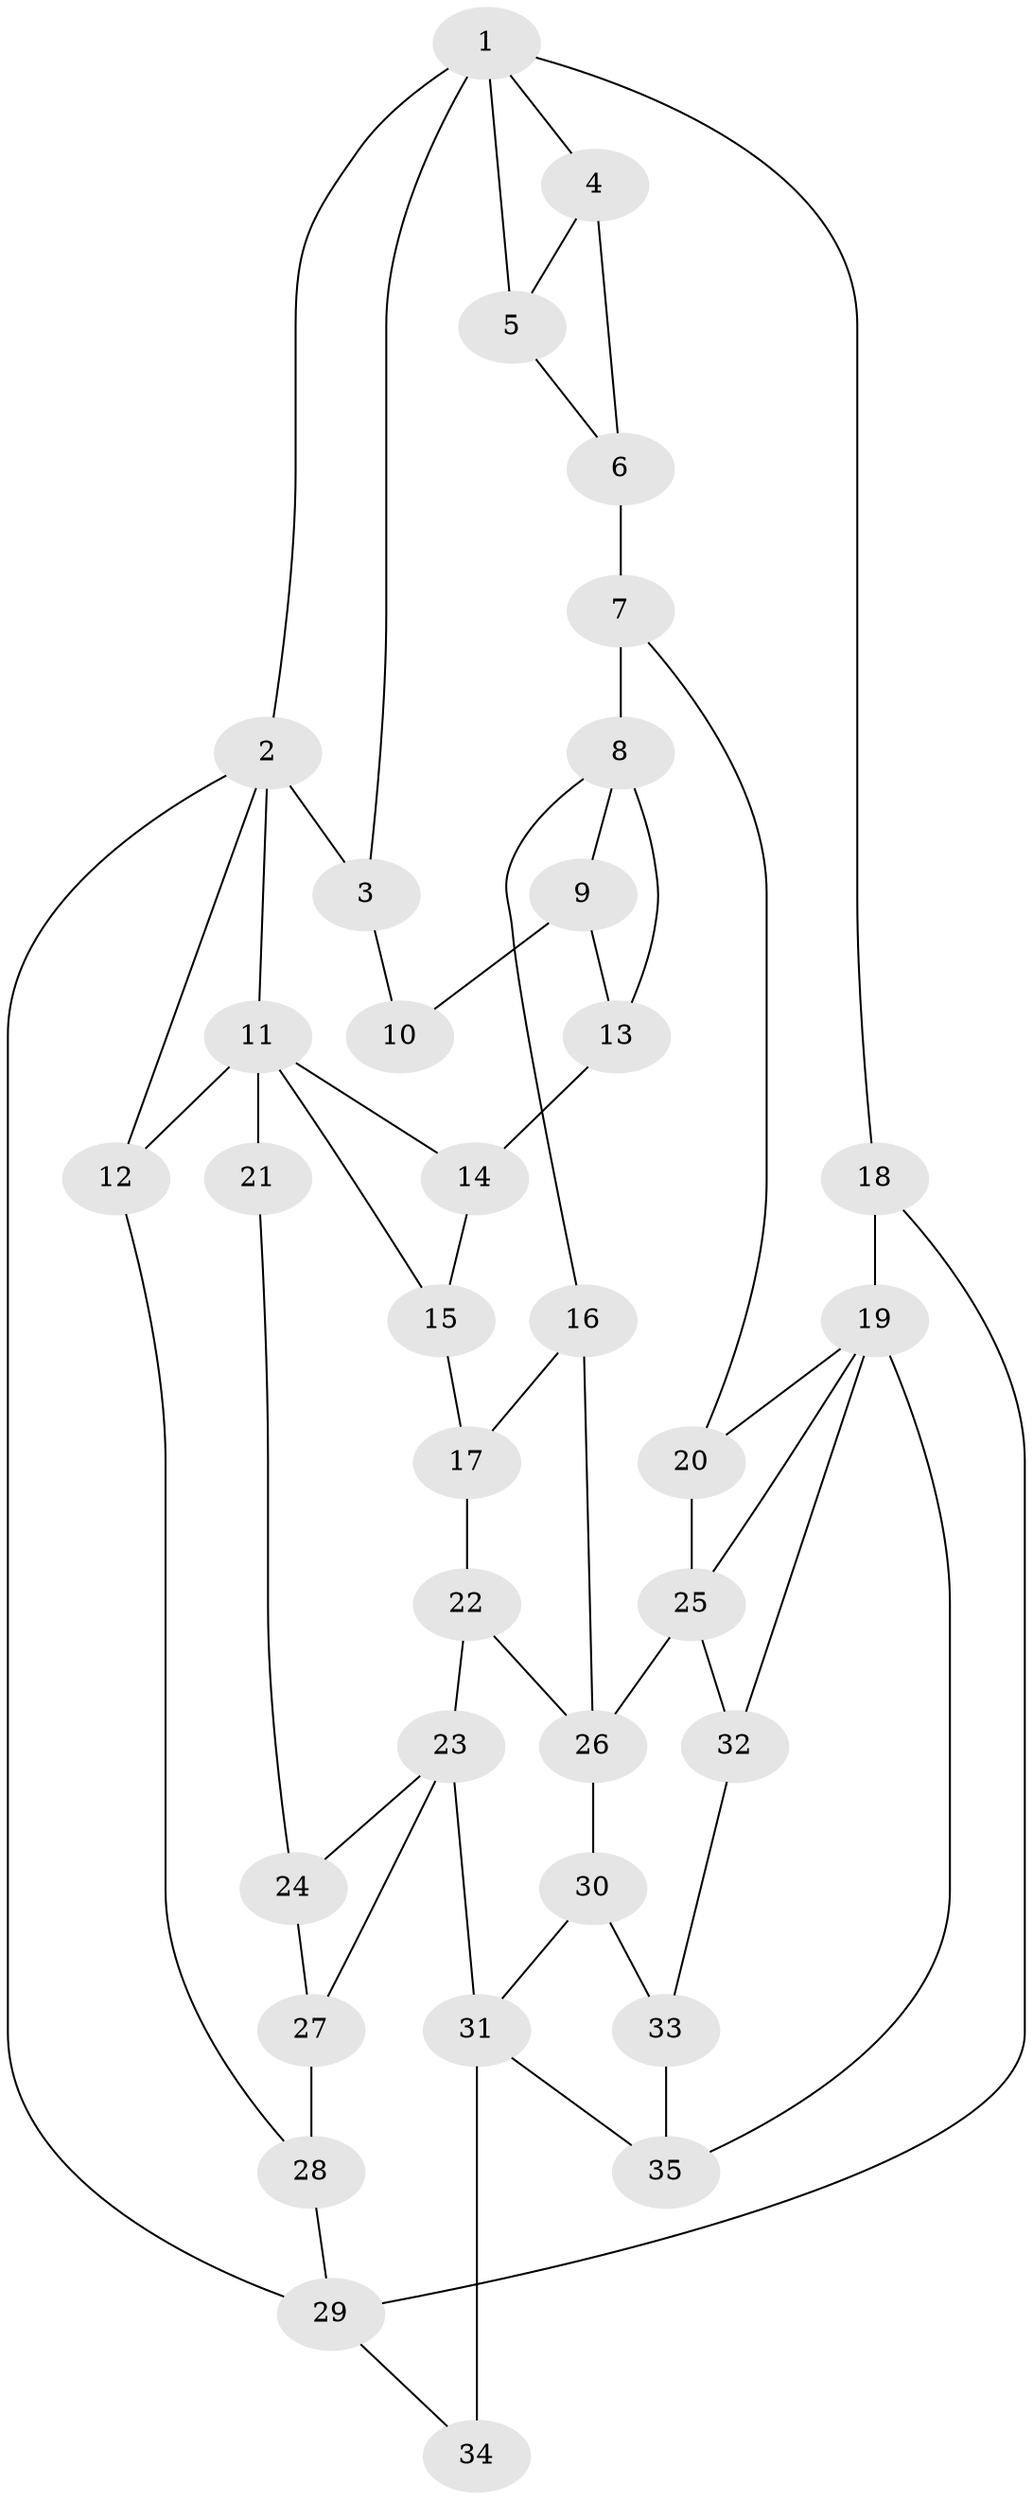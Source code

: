 // original degree distribution, {3: 0.028985507246376812, 6: 0.18840579710144928, 5: 0.5507246376811594, 4: 0.2318840579710145}
// Generated by graph-tools (version 1.1) at 2025/38/03/09/25 02:38:20]
// undirected, 35 vertices, 58 edges
graph export_dot {
graph [start="1"]
  node [color=gray90,style=filled];
  1;
  2;
  3;
  4;
  5;
  6;
  7;
  8;
  9;
  10;
  11;
  12;
  13;
  14;
  15;
  16;
  17;
  18;
  19;
  20;
  21;
  22;
  23;
  24;
  25;
  26;
  27;
  28;
  29;
  30;
  31;
  32;
  33;
  34;
  35;
  1 -- 2 [weight=1.0];
  1 -- 3 [weight=1.0];
  1 -- 4 [weight=1.0];
  1 -- 5 [weight=1.0];
  1 -- 18 [weight=1.0];
  2 -- 3 [weight=2.0];
  2 -- 11 [weight=1.0];
  2 -- 12 [weight=1.0];
  2 -- 29 [weight=1.0];
  3 -- 10 [weight=2.0];
  4 -- 5 [weight=1.0];
  4 -- 6 [weight=1.0];
  5 -- 6 [weight=1.0];
  6 -- 7 [weight=2.0];
  7 -- 8 [weight=2.0];
  7 -- 20 [weight=2.0];
  8 -- 9 [weight=1.0];
  8 -- 13 [weight=1.0];
  8 -- 16 [weight=1.0];
  9 -- 10 [weight=1.0];
  9 -- 13 [weight=1.0];
  11 -- 12 [weight=1.0];
  11 -- 14 [weight=1.0];
  11 -- 15 [weight=1.0];
  11 -- 21 [weight=2.0];
  12 -- 28 [weight=1.0];
  13 -- 14 [weight=1.0];
  14 -- 15 [weight=1.0];
  15 -- 17 [weight=1.0];
  16 -- 17 [weight=1.0];
  16 -- 26 [weight=1.0];
  17 -- 22 [weight=1.0];
  18 -- 19 [weight=2.0];
  18 -- 29 [weight=1.0];
  19 -- 20 [weight=1.0];
  19 -- 25 [weight=1.0];
  19 -- 32 [weight=1.0];
  19 -- 35 [weight=1.0];
  20 -- 25 [weight=2.0];
  21 -- 24 [weight=1.0];
  22 -- 23 [weight=1.0];
  22 -- 26 [weight=1.0];
  23 -- 24 [weight=1.0];
  23 -- 27 [weight=1.0];
  23 -- 31 [weight=2.0];
  24 -- 27 [weight=1.0];
  25 -- 26 [weight=2.0];
  25 -- 32 [weight=1.0];
  26 -- 30 [weight=1.0];
  27 -- 28 [weight=1.0];
  28 -- 29 [weight=1.0];
  29 -- 34 [weight=1.0];
  30 -- 31 [weight=1.0];
  30 -- 33 [weight=1.0];
  31 -- 34 [weight=2.0];
  31 -- 35 [weight=1.0];
  32 -- 33 [weight=1.0];
  33 -- 35 [weight=1.0];
}
